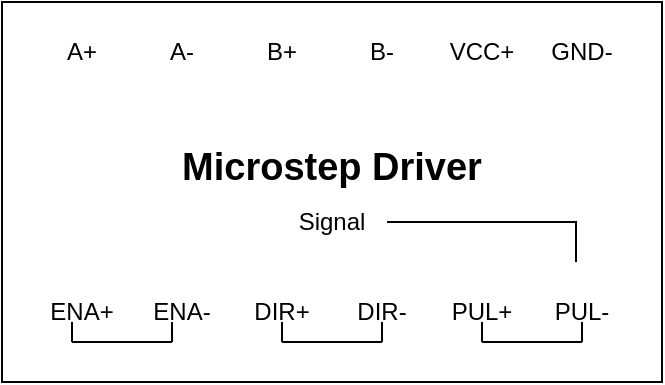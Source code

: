 <mxfile version="28.2.5">
  <diagram name="Page-1" id="NISjGBsvbTp_gRpJttBt">
    <mxGraphModel dx="402" dy="209" grid="1" gridSize="10" guides="1" tooltips="1" connect="1" arrows="1" fold="1" page="1" pageScale="1" pageWidth="827" pageHeight="1169" math="0" shadow="0">
      <root>
        <mxCell id="0" />
        <mxCell id="1" parent="0" />
        <mxCell id="rqgMfOlDbwQ9i6LX4Ijk-1" value="" style="rounded=0;whiteSpace=wrap;html=1;" vertex="1" parent="1">
          <mxGeometry x="260" y="280" width="330" height="190" as="geometry" />
        </mxCell>
        <mxCell id="rqgMfOlDbwQ9i6LX4Ijk-4" value="&lt;h1 style=&quot;margin-top: 0px;&quot;&gt;&lt;font style=&quot;font-size: 19px;&quot;&gt;Microstep Driver&lt;/font&gt;&lt;/h1&gt;" style="text;html=1;whiteSpace=wrap;overflow=hidden;rounded=0;align=center;" vertex="1" parent="1">
          <mxGeometry x="345" y="340" width="160" height="40" as="geometry" />
        </mxCell>
        <mxCell id="rqgMfOlDbwQ9i6LX4Ijk-11" value="A+" style="text;html=1;align=center;verticalAlign=middle;whiteSpace=wrap;rounded=0;" vertex="1" parent="1">
          <mxGeometry x="270" y="290" width="60" height="30" as="geometry" />
        </mxCell>
        <mxCell id="rqgMfOlDbwQ9i6LX4Ijk-12" value="GND-" style="text;html=1;align=center;verticalAlign=middle;whiteSpace=wrap;rounded=0;" vertex="1" parent="1">
          <mxGeometry x="520" y="290" width="60" height="30" as="geometry" />
        </mxCell>
        <mxCell id="rqgMfOlDbwQ9i6LX4Ijk-13" value="A-" style="text;html=1;align=center;verticalAlign=middle;whiteSpace=wrap;rounded=0;" vertex="1" parent="1">
          <mxGeometry x="320" y="290" width="60" height="30" as="geometry" />
        </mxCell>
        <mxCell id="rqgMfOlDbwQ9i6LX4Ijk-14" value="B+" style="text;html=1;align=center;verticalAlign=middle;whiteSpace=wrap;rounded=0;" vertex="1" parent="1">
          <mxGeometry x="370" y="290" width="60" height="30" as="geometry" />
        </mxCell>
        <mxCell id="rqgMfOlDbwQ9i6LX4Ijk-15" value="B-" style="text;html=1;align=center;verticalAlign=middle;whiteSpace=wrap;rounded=0;" vertex="1" parent="1">
          <mxGeometry x="420" y="290" width="60" height="30" as="geometry" />
        </mxCell>
        <mxCell id="rqgMfOlDbwQ9i6LX4Ijk-16" value="VCC+" style="text;html=1;align=center;verticalAlign=middle;whiteSpace=wrap;rounded=0;" vertex="1" parent="1">
          <mxGeometry x="470" y="290" width="60" height="30" as="geometry" />
        </mxCell>
        <mxCell id="rqgMfOlDbwQ9i6LX4Ijk-17" value="Signal" style="text;html=1;align=center;verticalAlign=middle;whiteSpace=wrap;rounded=0;" vertex="1" parent="1">
          <mxGeometry x="395" y="380" width="60" height="20" as="geometry" />
        </mxCell>
        <mxCell id="rqgMfOlDbwQ9i6LX4Ijk-2" value="ENA+" style="text;html=1;align=center;verticalAlign=middle;whiteSpace=wrap;rounded=0;" vertex="1" parent="1">
          <mxGeometry x="270" y="420" width="60" height="30" as="geometry" />
        </mxCell>
        <mxCell id="rqgMfOlDbwQ9i6LX4Ijk-3" value="ENA-" style="text;html=1;align=center;verticalAlign=middle;whiteSpace=wrap;rounded=0;" vertex="1" parent="1">
          <mxGeometry x="320" y="420" width="60" height="30" as="geometry" />
        </mxCell>
        <mxCell id="rqgMfOlDbwQ9i6LX4Ijk-25" value="" style="group;rotation=-180;" vertex="1" connectable="0" parent="1">
          <mxGeometry x="295" y="440" width="50" height="10" as="geometry" />
        </mxCell>
        <mxCell id="rqgMfOlDbwQ9i6LX4Ijk-20" value="" style="endArrow=none;html=1;rounded=0;exitX=0.5;exitY=0;exitDx=0;exitDy=0;" edge="1" parent="rqgMfOlDbwQ9i6LX4Ijk-25">
          <mxGeometry width="50" height="50" relative="1" as="geometry">
            <mxPoint as="sourcePoint" />
            <mxPoint y="10" as="targetPoint" />
          </mxGeometry>
        </mxCell>
        <mxCell id="rqgMfOlDbwQ9i6LX4Ijk-24" value="" style="endArrow=none;html=1;rounded=0;" edge="1" parent="rqgMfOlDbwQ9i6LX4Ijk-25">
          <mxGeometry width="50" height="50" relative="1" as="geometry">
            <mxPoint x="50" y="10" as="sourcePoint" />
            <mxPoint y="10" as="targetPoint" />
          </mxGeometry>
        </mxCell>
        <mxCell id="rqgMfOlDbwQ9i6LX4Ijk-26" value="" style="group;rotation=-180;" vertex="1" connectable="0" parent="rqgMfOlDbwQ9i6LX4Ijk-25">
          <mxGeometry width="50" height="10" as="geometry" />
        </mxCell>
        <mxCell id="rqgMfOlDbwQ9i6LX4Ijk-27" value="" style="endArrow=none;html=1;rounded=0;exitX=0.5;exitY=0;exitDx=0;exitDy=0;" edge="1" parent="rqgMfOlDbwQ9i6LX4Ijk-26">
          <mxGeometry width="50" height="50" relative="1" as="geometry">
            <mxPoint x="50" as="sourcePoint" />
            <mxPoint x="50" y="10" as="targetPoint" />
          </mxGeometry>
        </mxCell>
        <mxCell id="rqgMfOlDbwQ9i6LX4Ijk-28" value="" style="endArrow=none;html=1;rounded=0;exitX=0.5;exitY=0;exitDx=0;exitDy=0;" edge="1" parent="rqgMfOlDbwQ9i6LX4Ijk-26">
          <mxGeometry width="50" height="50" relative="1" as="geometry">
            <mxPoint as="sourcePoint" />
            <mxPoint y="10" as="targetPoint" />
          </mxGeometry>
        </mxCell>
        <mxCell id="rqgMfOlDbwQ9i6LX4Ijk-29" value="" style="endArrow=none;html=1;rounded=0;" edge="1" parent="rqgMfOlDbwQ9i6LX4Ijk-26">
          <mxGeometry width="50" height="50" relative="1" as="geometry">
            <mxPoint x="50" y="10" as="sourcePoint" />
            <mxPoint y="10" as="targetPoint" />
          </mxGeometry>
        </mxCell>
        <mxCell id="rqgMfOlDbwQ9i6LX4Ijk-7" value="DIR+" style="text;html=1;align=center;verticalAlign=middle;whiteSpace=wrap;rounded=0;" vertex="1" parent="1">
          <mxGeometry x="370" y="420" width="60" height="30" as="geometry" />
        </mxCell>
        <mxCell id="rqgMfOlDbwQ9i6LX4Ijk-8" value="DIR-" style="text;html=1;align=center;verticalAlign=middle;whiteSpace=wrap;rounded=0;" vertex="1" parent="1">
          <mxGeometry x="420" y="420" width="60" height="30" as="geometry" />
        </mxCell>
        <mxCell id="rqgMfOlDbwQ9i6LX4Ijk-9" value="PUL+" style="text;html=1;align=center;verticalAlign=middle;whiteSpace=wrap;rounded=0;" vertex="1" parent="1">
          <mxGeometry x="470" y="420" width="60" height="30" as="geometry" />
        </mxCell>
        <mxCell id="rqgMfOlDbwQ9i6LX4Ijk-10" value="PUL-" style="text;html=1;align=center;verticalAlign=middle;whiteSpace=wrap;rounded=0;" vertex="1" parent="1">
          <mxGeometry x="520" y="420" width="60" height="30" as="geometry" />
        </mxCell>
        <mxCell id="rqgMfOlDbwQ9i6LX4Ijk-61" value="" style="group" vertex="1" connectable="0" parent="1">
          <mxGeometry x="452.54" y="390" width="95" height="20" as="geometry" />
        </mxCell>
        <mxCell id="rqgMfOlDbwQ9i6LX4Ijk-56" value="" style="endArrow=none;html=1;rounded=0;entryX=0;entryY=0.5;entryDx=0;entryDy=0;exitX=0.121;exitY=0.647;exitDx=0;exitDy=0;exitPerimeter=0;" edge="1" parent="rqgMfOlDbwQ9i6LX4Ijk-61">
          <mxGeometry width="50" height="50" relative="1" as="geometry">
            <mxPoint as="sourcePoint" />
            <mxPoint x="95" as="targetPoint" />
          </mxGeometry>
        </mxCell>
        <mxCell id="rqgMfOlDbwQ9i6LX4Ijk-57" value="" style="endArrow=none;html=1;rounded=0;entryX=0.121;entryY=0.765;entryDx=0;entryDy=0;exitX=0.121;exitY=0.647;exitDx=0;exitDy=0;exitPerimeter=0;entryPerimeter=0;" edge="1" parent="rqgMfOlDbwQ9i6LX4Ijk-61">
          <mxGeometry width="50" height="50" relative="1" as="geometry">
            <mxPoint x="94.46" as="sourcePoint" />
            <mxPoint x="94.46" y="20" as="targetPoint" />
          </mxGeometry>
        </mxCell>
        <mxCell id="rqgMfOlDbwQ9i6LX4Ijk-62" value="" style="group;rotation=-180;" vertex="1" connectable="0" parent="1">
          <mxGeometry x="400" y="440" width="50" height="10" as="geometry" />
        </mxCell>
        <mxCell id="rqgMfOlDbwQ9i6LX4Ijk-63" value="" style="endArrow=none;html=1;rounded=0;exitX=0.5;exitY=0;exitDx=0;exitDy=0;" edge="1" parent="rqgMfOlDbwQ9i6LX4Ijk-62">
          <mxGeometry width="50" height="50" relative="1" as="geometry">
            <mxPoint as="sourcePoint" />
            <mxPoint y="10" as="targetPoint" />
          </mxGeometry>
        </mxCell>
        <mxCell id="rqgMfOlDbwQ9i6LX4Ijk-64" value="" style="endArrow=none;html=1;rounded=0;" edge="1" parent="rqgMfOlDbwQ9i6LX4Ijk-62">
          <mxGeometry width="50" height="50" relative="1" as="geometry">
            <mxPoint x="50" y="10" as="sourcePoint" />
            <mxPoint y="10" as="targetPoint" />
          </mxGeometry>
        </mxCell>
        <mxCell id="rqgMfOlDbwQ9i6LX4Ijk-65" value="" style="group;rotation=-180;" vertex="1" connectable="0" parent="rqgMfOlDbwQ9i6LX4Ijk-62">
          <mxGeometry width="50" height="10" as="geometry" />
        </mxCell>
        <mxCell id="rqgMfOlDbwQ9i6LX4Ijk-66" value="" style="endArrow=none;html=1;rounded=0;exitX=0.5;exitY=0;exitDx=0;exitDy=0;" edge="1" parent="rqgMfOlDbwQ9i6LX4Ijk-65">
          <mxGeometry width="50" height="50" relative="1" as="geometry">
            <mxPoint x="50" as="sourcePoint" />
            <mxPoint x="50" y="10" as="targetPoint" />
          </mxGeometry>
        </mxCell>
        <mxCell id="rqgMfOlDbwQ9i6LX4Ijk-67" value="" style="endArrow=none;html=1;rounded=0;exitX=0.5;exitY=0;exitDx=0;exitDy=0;" edge="1" parent="rqgMfOlDbwQ9i6LX4Ijk-65">
          <mxGeometry width="50" height="50" relative="1" as="geometry">
            <mxPoint as="sourcePoint" />
            <mxPoint y="10" as="targetPoint" />
          </mxGeometry>
        </mxCell>
        <mxCell id="rqgMfOlDbwQ9i6LX4Ijk-68" value="" style="endArrow=none;html=1;rounded=0;" edge="1" parent="rqgMfOlDbwQ9i6LX4Ijk-65">
          <mxGeometry width="50" height="50" relative="1" as="geometry">
            <mxPoint x="50" y="10" as="sourcePoint" />
            <mxPoint y="10" as="targetPoint" />
          </mxGeometry>
        </mxCell>
        <mxCell id="rqgMfOlDbwQ9i6LX4Ijk-69" value="" style="group;rotation=-180;" vertex="1" connectable="0" parent="1">
          <mxGeometry x="500" y="440" width="50" height="10" as="geometry" />
        </mxCell>
        <mxCell id="rqgMfOlDbwQ9i6LX4Ijk-70" value="" style="endArrow=none;html=1;rounded=0;exitX=0.5;exitY=0;exitDx=0;exitDy=0;" edge="1" parent="rqgMfOlDbwQ9i6LX4Ijk-69">
          <mxGeometry width="50" height="50" relative="1" as="geometry">
            <mxPoint as="sourcePoint" />
            <mxPoint y="10" as="targetPoint" />
          </mxGeometry>
        </mxCell>
        <mxCell id="rqgMfOlDbwQ9i6LX4Ijk-71" value="" style="endArrow=none;html=1;rounded=0;" edge="1" parent="rqgMfOlDbwQ9i6LX4Ijk-69">
          <mxGeometry width="50" height="50" relative="1" as="geometry">
            <mxPoint x="50" y="10" as="sourcePoint" />
            <mxPoint y="10" as="targetPoint" />
          </mxGeometry>
        </mxCell>
        <mxCell id="rqgMfOlDbwQ9i6LX4Ijk-72" value="" style="group;rotation=-180;" vertex="1" connectable="0" parent="rqgMfOlDbwQ9i6LX4Ijk-69">
          <mxGeometry width="50" height="10" as="geometry" />
        </mxCell>
        <mxCell id="rqgMfOlDbwQ9i6LX4Ijk-73" value="" style="endArrow=none;html=1;rounded=0;exitX=0.5;exitY=0;exitDx=0;exitDy=0;" edge="1" parent="rqgMfOlDbwQ9i6LX4Ijk-72">
          <mxGeometry width="50" height="50" relative="1" as="geometry">
            <mxPoint x="50" as="sourcePoint" />
            <mxPoint x="50" y="10" as="targetPoint" />
          </mxGeometry>
        </mxCell>
        <mxCell id="rqgMfOlDbwQ9i6LX4Ijk-74" value="" style="endArrow=none;html=1;rounded=0;exitX=0.5;exitY=0;exitDx=0;exitDy=0;" edge="1" parent="rqgMfOlDbwQ9i6LX4Ijk-72">
          <mxGeometry width="50" height="50" relative="1" as="geometry">
            <mxPoint as="sourcePoint" />
            <mxPoint y="10" as="targetPoint" />
          </mxGeometry>
        </mxCell>
        <mxCell id="rqgMfOlDbwQ9i6LX4Ijk-75" value="" style="endArrow=none;html=1;rounded=0;" edge="1" parent="rqgMfOlDbwQ9i6LX4Ijk-72">
          <mxGeometry width="50" height="50" relative="1" as="geometry">
            <mxPoint x="50" y="10" as="sourcePoint" />
            <mxPoint y="10" as="targetPoint" />
          </mxGeometry>
        </mxCell>
      </root>
    </mxGraphModel>
  </diagram>
</mxfile>
